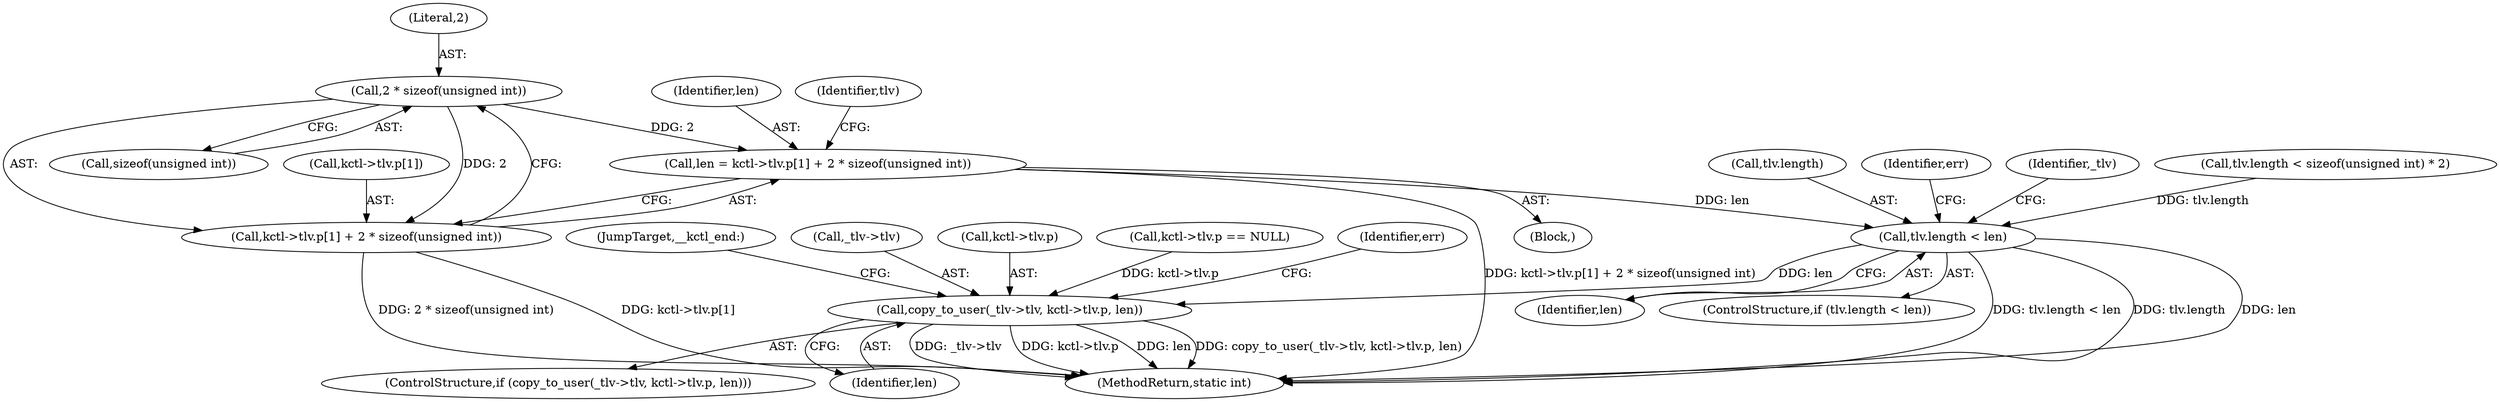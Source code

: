 digraph "0_linux_fd9f26e4eca5d08a27d12c0933fceef76ed9663d_2@API" {
"1000310" [label="(Call,2 * sizeof(unsigned int))"];
"1000300" [label="(Call,len = kctl->tlv.p[1] + 2 * sizeof(unsigned int))"];
"1000315" [label="(Call,tlv.length < len)"];
"1000327" [label="(Call,copy_to_user(_tlv->tlv, kctl->tlv.p, len))"];
"1000302" [label="(Call,kctl->tlv.p[1] + 2 * sizeof(unsigned int))"];
"1000301" [label="(Identifier,len)"];
"1000322" [label="(Identifier,err)"];
"1000349" [label="(MethodReturn,static int)"];
"1000329" [label="(Identifier,_tlv)"];
"1000317" [label="(Identifier,tlv)"];
"1000319" [label="(Identifier,len)"];
"1000326" [label="(ControlStructure,if (copy_to_user(_tlv->tlv, kctl->tlv.p, len)))"];
"1000336" [label="(Identifier,len)"];
"1000291" [label="(Block,)"];
"1000130" [label="(Call,tlv.length < sizeof(unsigned int) * 2)"];
"1000164" [label="(Call,kctl->tlv.p == NULL)"];
"1000310" [label="(Call,2 * sizeof(unsigned int))"];
"1000303" [label="(Call,kctl->tlv.p[1])"];
"1000314" [label="(ControlStructure,if (tlv.length < len))"];
"1000312" [label="(Call,sizeof(unsigned int))"];
"1000311" [label="(Literal,2)"];
"1000315" [label="(Call,tlv.length < len)"];
"1000338" [label="(Identifier,err)"];
"1000302" [label="(Call,kctl->tlv.p[1] + 2 * sizeof(unsigned int))"];
"1000316" [label="(Call,tlv.length)"];
"1000341" [label="(JumpTarget,__kctl_end:)"];
"1000328" [label="(Call,_tlv->tlv)"];
"1000300" [label="(Call,len = kctl->tlv.p[1] + 2 * sizeof(unsigned int))"];
"1000327" [label="(Call,copy_to_user(_tlv->tlv, kctl->tlv.p, len))"];
"1000331" [label="(Call,kctl->tlv.p)"];
"1000310" -> "1000302"  [label="AST: "];
"1000310" -> "1000312"  [label="CFG: "];
"1000311" -> "1000310"  [label="AST: "];
"1000312" -> "1000310"  [label="AST: "];
"1000302" -> "1000310"  [label="CFG: "];
"1000310" -> "1000300"  [label="DDG: 2"];
"1000310" -> "1000302"  [label="DDG: 2"];
"1000300" -> "1000291"  [label="AST: "];
"1000300" -> "1000302"  [label="CFG: "];
"1000301" -> "1000300"  [label="AST: "];
"1000302" -> "1000300"  [label="AST: "];
"1000317" -> "1000300"  [label="CFG: "];
"1000300" -> "1000349"  [label="DDG: kctl->tlv.p[1] + 2 * sizeof(unsigned int)"];
"1000300" -> "1000315"  [label="DDG: len"];
"1000315" -> "1000314"  [label="AST: "];
"1000315" -> "1000319"  [label="CFG: "];
"1000316" -> "1000315"  [label="AST: "];
"1000319" -> "1000315"  [label="AST: "];
"1000322" -> "1000315"  [label="CFG: "];
"1000329" -> "1000315"  [label="CFG: "];
"1000315" -> "1000349"  [label="DDG: tlv.length < len"];
"1000315" -> "1000349"  [label="DDG: tlv.length"];
"1000315" -> "1000349"  [label="DDG: len"];
"1000130" -> "1000315"  [label="DDG: tlv.length"];
"1000315" -> "1000327"  [label="DDG: len"];
"1000327" -> "1000326"  [label="AST: "];
"1000327" -> "1000336"  [label="CFG: "];
"1000328" -> "1000327"  [label="AST: "];
"1000331" -> "1000327"  [label="AST: "];
"1000336" -> "1000327"  [label="AST: "];
"1000338" -> "1000327"  [label="CFG: "];
"1000341" -> "1000327"  [label="CFG: "];
"1000327" -> "1000349"  [label="DDG: _tlv->tlv"];
"1000327" -> "1000349"  [label="DDG: kctl->tlv.p"];
"1000327" -> "1000349"  [label="DDG: len"];
"1000327" -> "1000349"  [label="DDG: copy_to_user(_tlv->tlv, kctl->tlv.p, len)"];
"1000164" -> "1000327"  [label="DDG: kctl->tlv.p"];
"1000303" -> "1000302"  [label="AST: "];
"1000302" -> "1000349"  [label="DDG: 2 * sizeof(unsigned int)"];
"1000302" -> "1000349"  [label="DDG: kctl->tlv.p[1]"];
}
